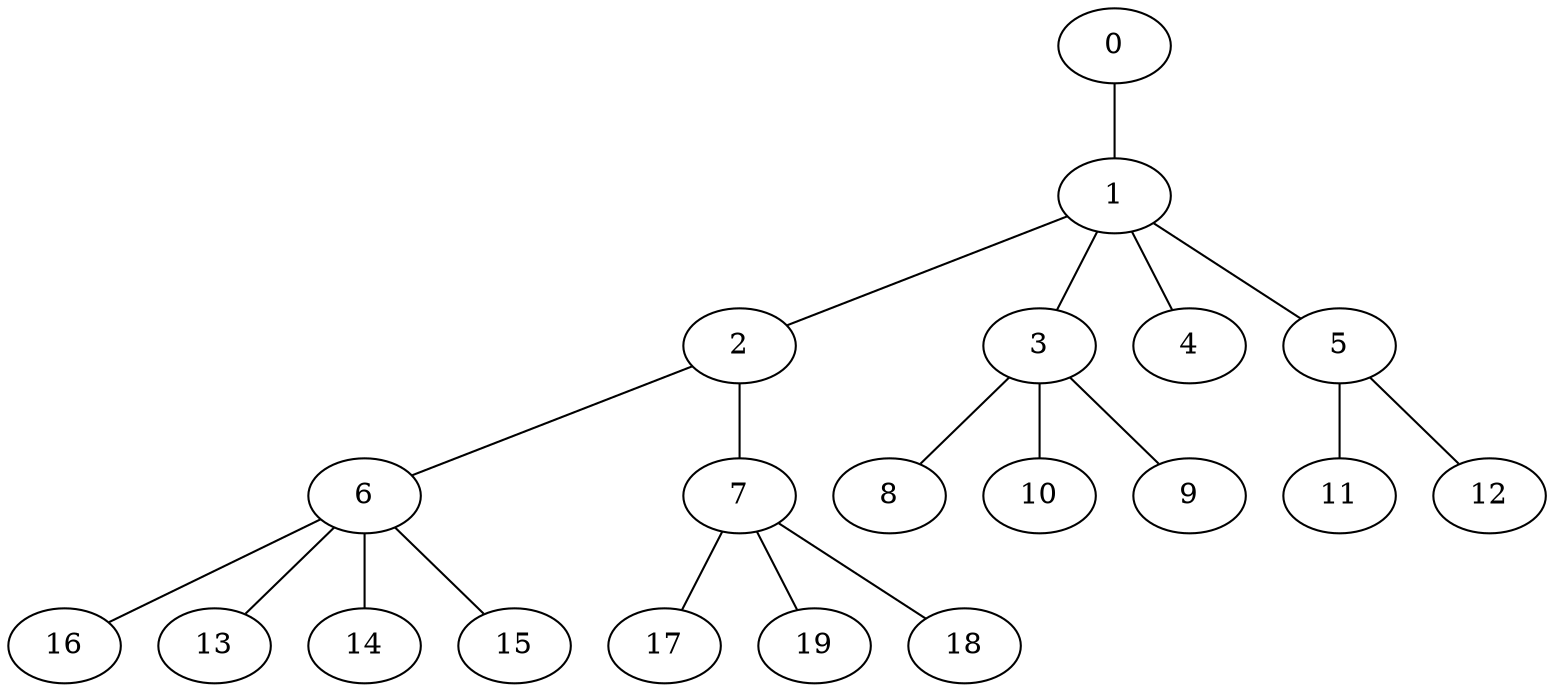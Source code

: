 
graph graphname {
    0 -- 1
1 -- 2
1 -- 3
1 -- 4
1 -- 5
2 -- 6
2 -- 7
3 -- 8
3 -- 10
3 -- 9
5 -- 11
5 -- 12
6 -- 16
6 -- 13
6 -- 14
6 -- 15
7 -- 17
7 -- 19
7 -- 18

}
